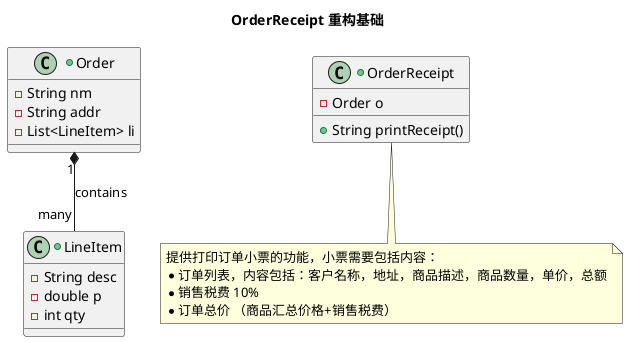 @startuml

title OrderReceipt 重构基础

+Class Order {
 -String nm
 -String addr
 -List<LineItem> li
}

+Class LineItem{
    -String desc
    -double p
    -int qty
}

Order "1" *-- "many" LineItem : contains


+Class OrderReceipt{
 - Order o
 +String printReceipt()
}
note bottom
提供打印订单小票的功能，小票需要包括内容：
* 订单列表，内容包括：客户名称，地址，商品描述，商品数量，单价，总额
* 销售税费 10%
* 订单总价 （商品汇总价格+销售税费）
end note


@enduml
